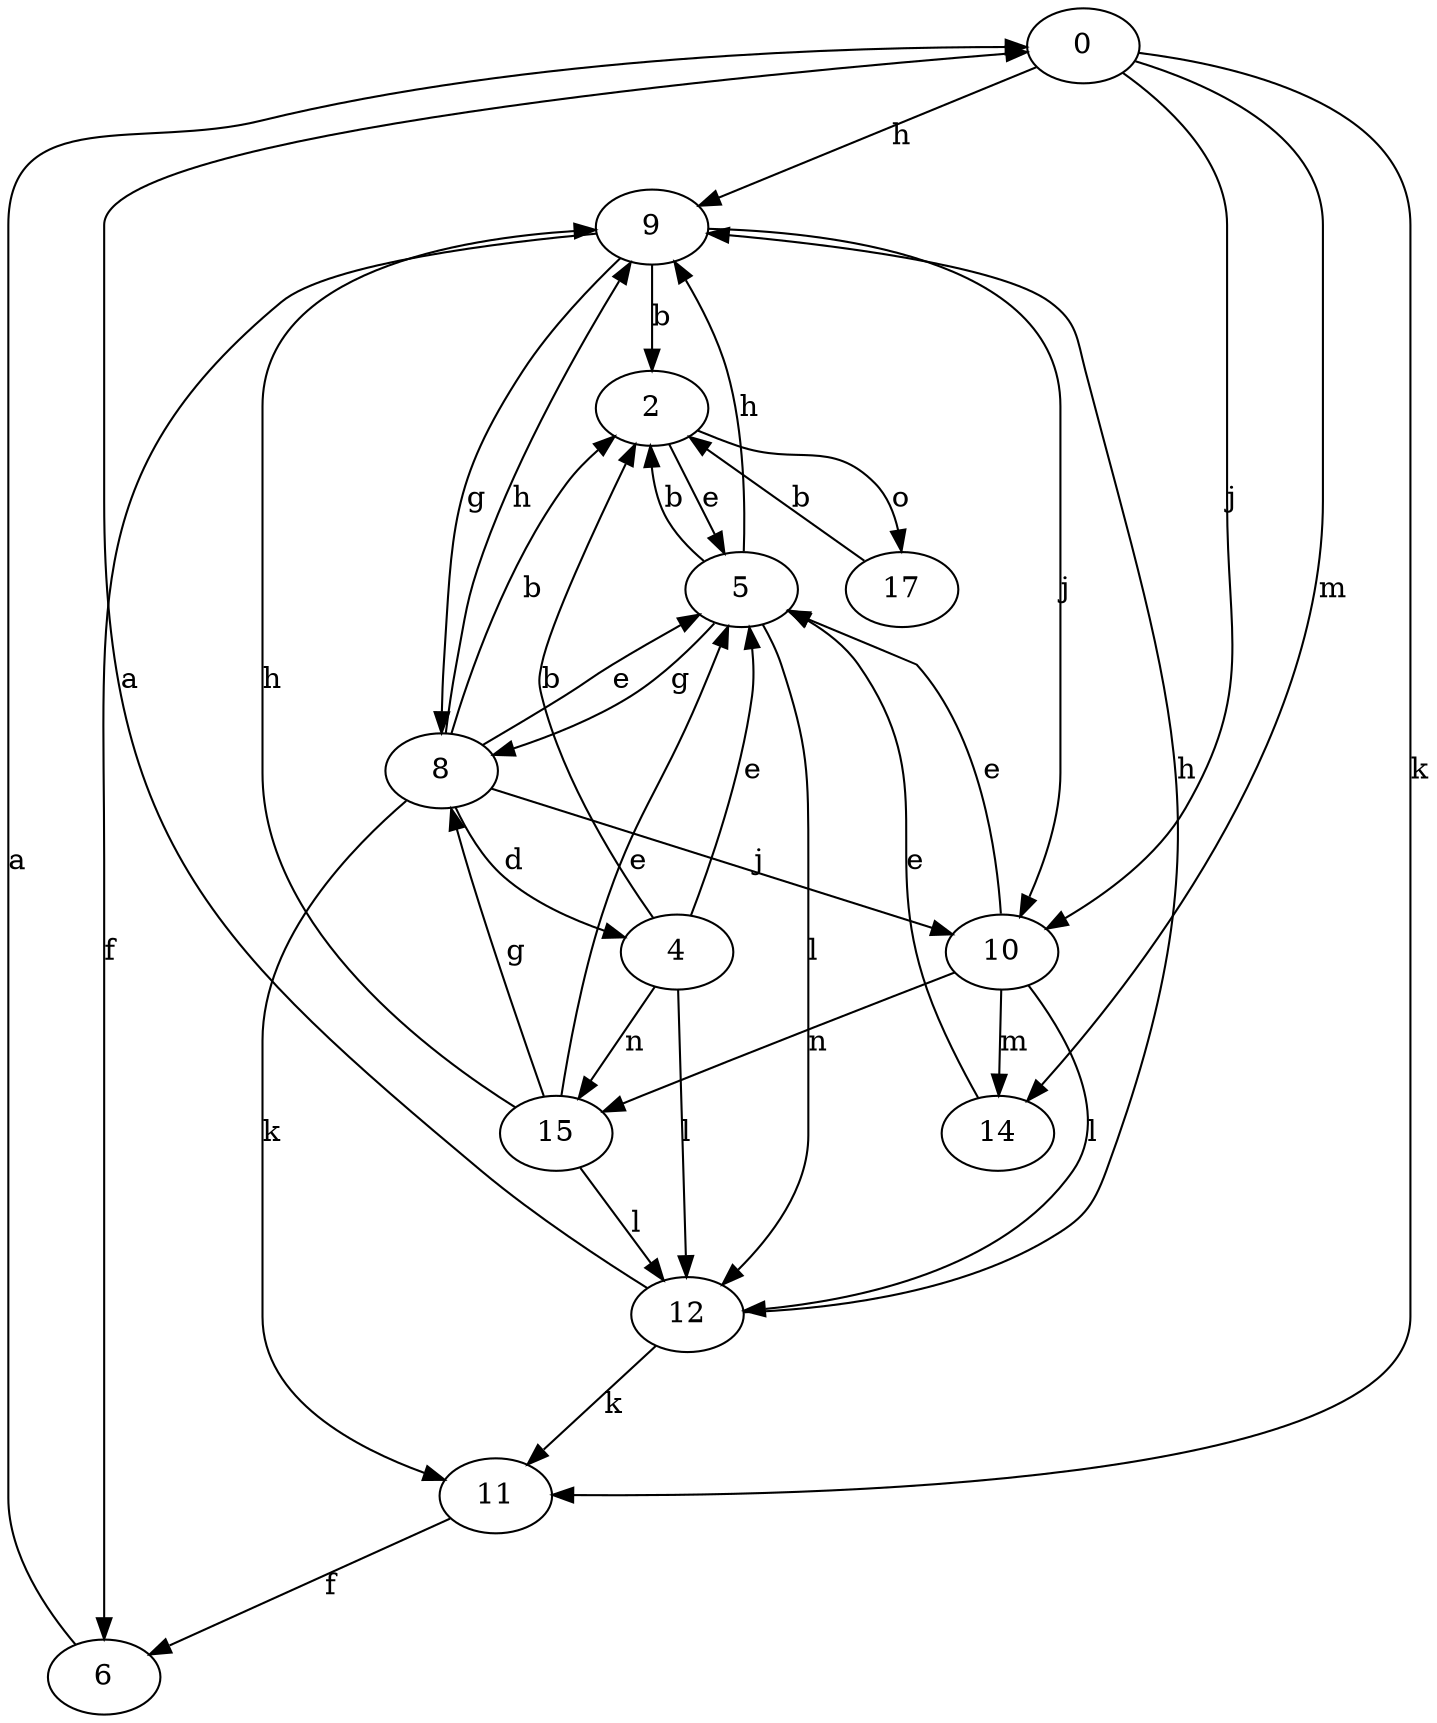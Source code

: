 strict digraph  {
0;
2;
4;
5;
6;
8;
9;
10;
11;
12;
14;
15;
17;
0 -> 9  [label=h];
0 -> 10  [label=j];
0 -> 11  [label=k];
0 -> 14  [label=m];
2 -> 5  [label=e];
2 -> 17  [label=o];
4 -> 2  [label=b];
4 -> 5  [label=e];
4 -> 12  [label=l];
4 -> 15  [label=n];
5 -> 2  [label=b];
5 -> 8  [label=g];
5 -> 9  [label=h];
5 -> 12  [label=l];
6 -> 0  [label=a];
8 -> 2  [label=b];
8 -> 4  [label=d];
8 -> 5  [label=e];
8 -> 9  [label=h];
8 -> 10  [label=j];
8 -> 11  [label=k];
9 -> 2  [label=b];
9 -> 6  [label=f];
9 -> 8  [label=g];
9 -> 10  [label=j];
10 -> 5  [label=e];
10 -> 12  [label=l];
10 -> 14  [label=m];
10 -> 15  [label=n];
11 -> 6  [label=f];
12 -> 0  [label=a];
12 -> 9  [label=h];
12 -> 11  [label=k];
14 -> 5  [label=e];
15 -> 5  [label=e];
15 -> 8  [label=g];
15 -> 9  [label=h];
15 -> 12  [label=l];
17 -> 2  [label=b];
}
